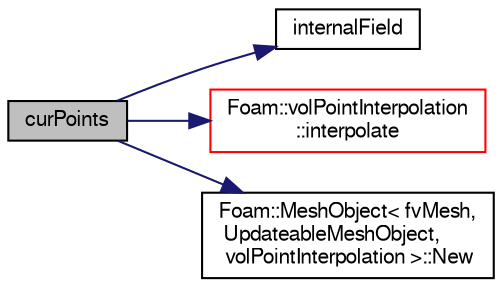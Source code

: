 digraph "curPoints"
{
  bgcolor="transparent";
  edge [fontname="FreeSans",fontsize="10",labelfontname="FreeSans",labelfontsize="10"];
  node [fontname="FreeSans",fontsize="10",shape=record];
  rankdir="LR";
  Node1 [label="curPoints",height=0.2,width=0.4,color="black", fillcolor="grey75", style="filled" fontcolor="black"];
  Node1 -> Node2 [color="midnightblue",fontsize="10",style="solid",fontname="FreeSans"];
  Node2 [label="internalField",height=0.2,width=0.4,color="black",URL="$a04666.html#ad7342a376275d8e52f299d1cca79dd3e"];
  Node1 -> Node3 [color="midnightblue",fontsize="10",style="solid",fontname="FreeSans"];
  Node3 [label="Foam::volPointInterpolation\l::interpolate",height=0.2,width=0.4,color="red",URL="$a02734.html#a0bcbf171ea971b55a61620bb157c4dfb",tooltip="Interpolate volField using inverse distance weighting. "];
  Node1 -> Node4 [color="midnightblue",fontsize="10",style="solid",fontname="FreeSans"];
  Node4 [label="Foam::MeshObject\< fvMesh,\l UpdateableMeshObject,\l volPointInterpolation \>::New",height=0.2,width=0.4,color="black",URL="$a01425.html#ab61cc2091ec1fd7e08e8948e84235a05"];
}
